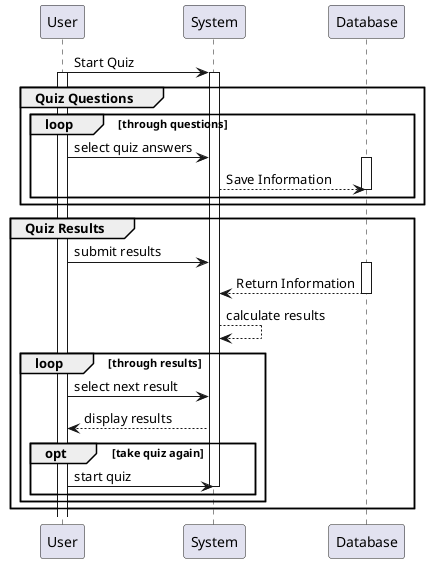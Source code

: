 @startuml
User -> System : Start Quiz
activate User
activate System
group Quiz Questions
loop through questions
User -> System : select quiz answers
activate Database
System --> Database: Save Information
deactivate Database
end
end

group Quiz Results
User -> System: submit results
activate Database
Database --> System: Return Information
deactivate Database
System --> System: calculate results
loop through results
User -> System: select next result
System --> User: display results
opt take quiz again
User -> System: start quiz
deactivate System
end
end
end



@enduml